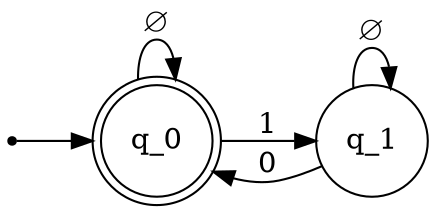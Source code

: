 digraph deterministic_finite_accepter {
	rankdir=LR;
	size="8,5"
	node [shape = point ]; qi
	node [shape = doublecircle]; q_0
	node [shape = circle];
	qi  -> q_0
	q_0 -> q_0	[label=∅];
	q_0 -> q_1	[label=1];
	q_1 -> q_0	[label=0];
	q_1 -> q_1	[label=∅];
}
